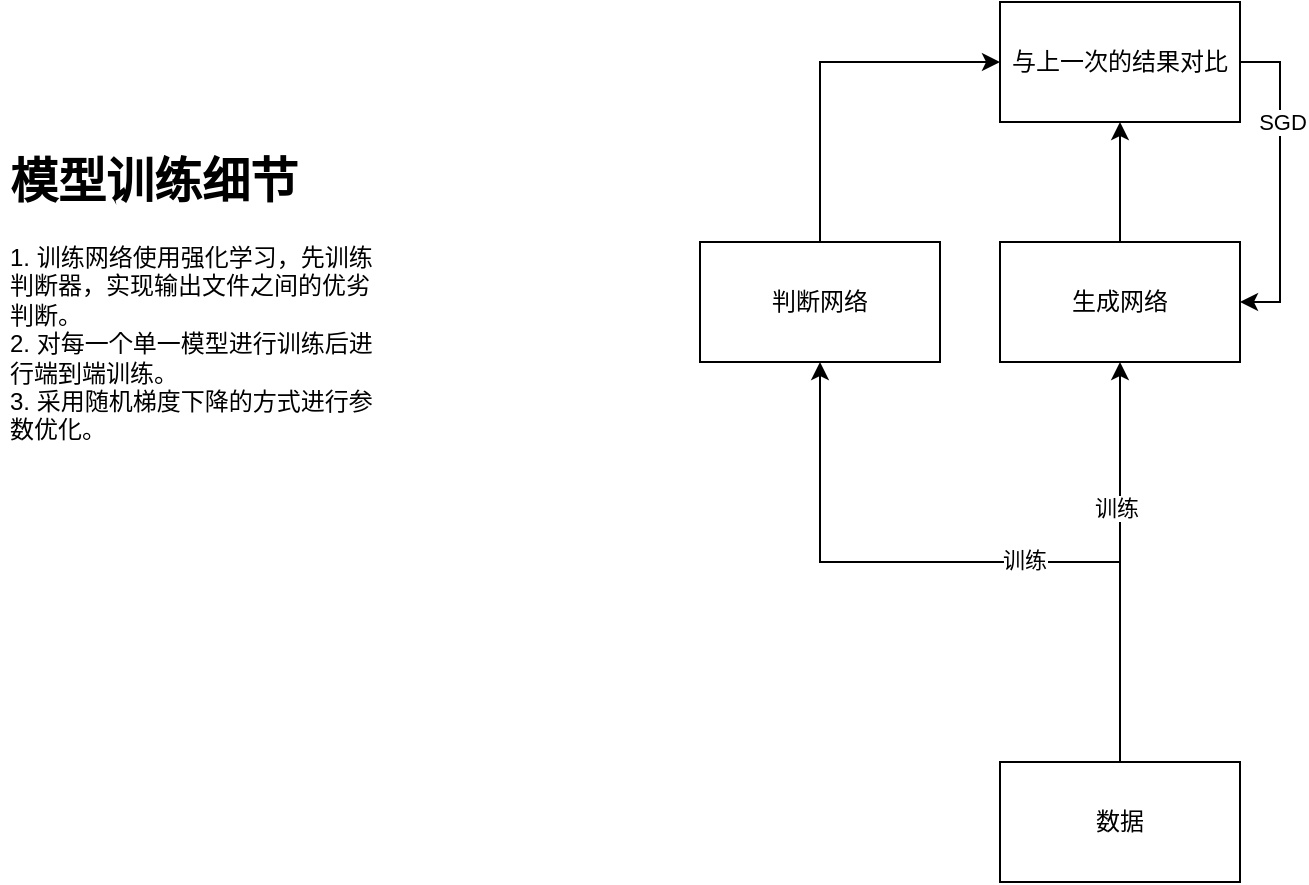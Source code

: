 <mxfile version="14.6.13" type="device"><diagram id="CIzELSHwopK3MOJaUwMd" name="Page-1"><mxGraphModel dx="1632" dy="758" grid="1" gridSize="10" guides="1" tooltips="1" connect="1" arrows="1" fold="1" page="1" pageScale="1" pageWidth="850" pageHeight="1100" math="0" shadow="0"><root><mxCell id="0"/><mxCell id="1" parent="0"/><mxCell id="lloCpaYHAxIh0Uoy8Whs-8" style="edgeStyle=orthogonalEdgeStyle;rounded=0;orthogonalLoop=1;jettySize=auto;html=1;exitX=0.5;exitY=0;exitDx=0;exitDy=0;entryX=0;entryY=0.5;entryDx=0;entryDy=0;" edge="1" parent="1" source="lloCpaYHAxIh0Uoy8Whs-1" target="lloCpaYHAxIh0Uoy8Whs-9"><mxGeometry relative="1" as="geometry"><mxPoint x="410" y="260" as="targetPoint"/></mxGeometry></mxCell><mxCell id="lloCpaYHAxIh0Uoy8Whs-1" value="判断网络" style="rounded=0;whiteSpace=wrap;html=1;" vertex="1" parent="1"><mxGeometry x="260" y="320" width="120" height="60" as="geometry"/></mxCell><mxCell id="lloCpaYHAxIh0Uoy8Whs-10" style="edgeStyle=orthogonalEdgeStyle;rounded=0;orthogonalLoop=1;jettySize=auto;html=1;exitX=0.5;exitY=0;exitDx=0;exitDy=0;entryX=0.5;entryY=1;entryDx=0;entryDy=0;" edge="1" parent="1" source="lloCpaYHAxIh0Uoy8Whs-2" target="lloCpaYHAxIh0Uoy8Whs-9"><mxGeometry relative="1" as="geometry"/></mxCell><mxCell id="lloCpaYHAxIh0Uoy8Whs-2" value="生成网络" style="rounded=0;whiteSpace=wrap;html=1;" vertex="1" parent="1"><mxGeometry x="410" y="320" width="120" height="60" as="geometry"/></mxCell><mxCell id="lloCpaYHAxIh0Uoy8Whs-3" value="&lt;h1&gt;模型训练细节&lt;/h1&gt;&lt;div&gt;&lt;span&gt;1. 训练网络使用强化学习，先训练判断器，实现输出文件之间的优劣判断。&lt;/span&gt;&lt;/div&gt;&lt;div&gt;2. 对每一个单一模型进行训练后进行端到端训练。&lt;/div&gt;&lt;div&gt;3. 采用随机梯度下降的方式进行参数优化。&lt;/div&gt;&lt;div&gt;&lt;br&gt;&lt;/div&gt;" style="text;html=1;strokeColor=none;fillColor=none;spacing=5;spacingTop=-20;whiteSpace=wrap;overflow=hidden;rounded=0;" vertex="1" parent="1"><mxGeometry x="-90" y="270" width="190" height="190" as="geometry"/></mxCell><mxCell id="lloCpaYHAxIh0Uoy8Whs-5" style="edgeStyle=orthogonalEdgeStyle;rounded=0;orthogonalLoop=1;jettySize=auto;html=1;exitX=0.5;exitY=0;exitDx=0;exitDy=0;" edge="1" parent="1" source="lloCpaYHAxIh0Uoy8Whs-4" target="lloCpaYHAxIh0Uoy8Whs-1"><mxGeometry relative="1" as="geometry"/></mxCell><mxCell id="lloCpaYHAxIh0Uoy8Whs-18" value="训练" style="edgeLabel;html=1;align=center;verticalAlign=middle;resizable=0;points=[];" vertex="1" connectable="0" parent="lloCpaYHAxIh0Uoy8Whs-5"><mxGeometry x="-0.154" y="-1" relative="1" as="geometry"><mxPoint as="offset"/></mxGeometry></mxCell><mxCell id="lloCpaYHAxIh0Uoy8Whs-6" style="edgeStyle=orthogonalEdgeStyle;rounded=0;orthogonalLoop=1;jettySize=auto;html=1;exitX=0.5;exitY=0;exitDx=0;exitDy=0;" edge="1" parent="1" source="lloCpaYHAxIh0Uoy8Whs-4" target="lloCpaYHAxIh0Uoy8Whs-2"><mxGeometry relative="1" as="geometry"/></mxCell><mxCell id="lloCpaYHAxIh0Uoy8Whs-16" value="训练" style="edgeLabel;html=1;align=center;verticalAlign=middle;resizable=0;points=[];" vertex="1" connectable="0" parent="lloCpaYHAxIh0Uoy8Whs-6"><mxGeometry x="0.27" y="2" relative="1" as="geometry"><mxPoint as="offset"/></mxGeometry></mxCell><mxCell id="lloCpaYHAxIh0Uoy8Whs-4" value="数据" style="rounded=0;whiteSpace=wrap;html=1;" vertex="1" parent="1"><mxGeometry x="410" y="580" width="120" height="60" as="geometry"/></mxCell><mxCell id="lloCpaYHAxIh0Uoy8Whs-11" style="edgeStyle=orthogonalEdgeStyle;rounded=0;orthogonalLoop=1;jettySize=auto;html=1;exitX=1;exitY=0.5;exitDx=0;exitDy=0;entryX=1;entryY=0.5;entryDx=0;entryDy=0;" edge="1" parent="1" source="lloCpaYHAxIh0Uoy8Whs-9" target="lloCpaYHAxIh0Uoy8Whs-2"><mxGeometry relative="1" as="geometry"/></mxCell><mxCell id="lloCpaYHAxIh0Uoy8Whs-13" value="SGD" style="edgeLabel;html=1;align=center;verticalAlign=middle;resizable=0;points=[];" vertex="1" connectable="0" parent="lloCpaYHAxIh0Uoy8Whs-11"><mxGeometry x="-0.2" y="1" relative="1" as="geometry"><mxPoint y="-14" as="offset"/></mxGeometry></mxCell><mxCell id="lloCpaYHAxIh0Uoy8Whs-9" value="与上一次的结果对比" style="rounded=0;whiteSpace=wrap;html=1;" vertex="1" parent="1"><mxGeometry x="410" y="200" width="120" height="60" as="geometry"/></mxCell></root></mxGraphModel></diagram></mxfile>